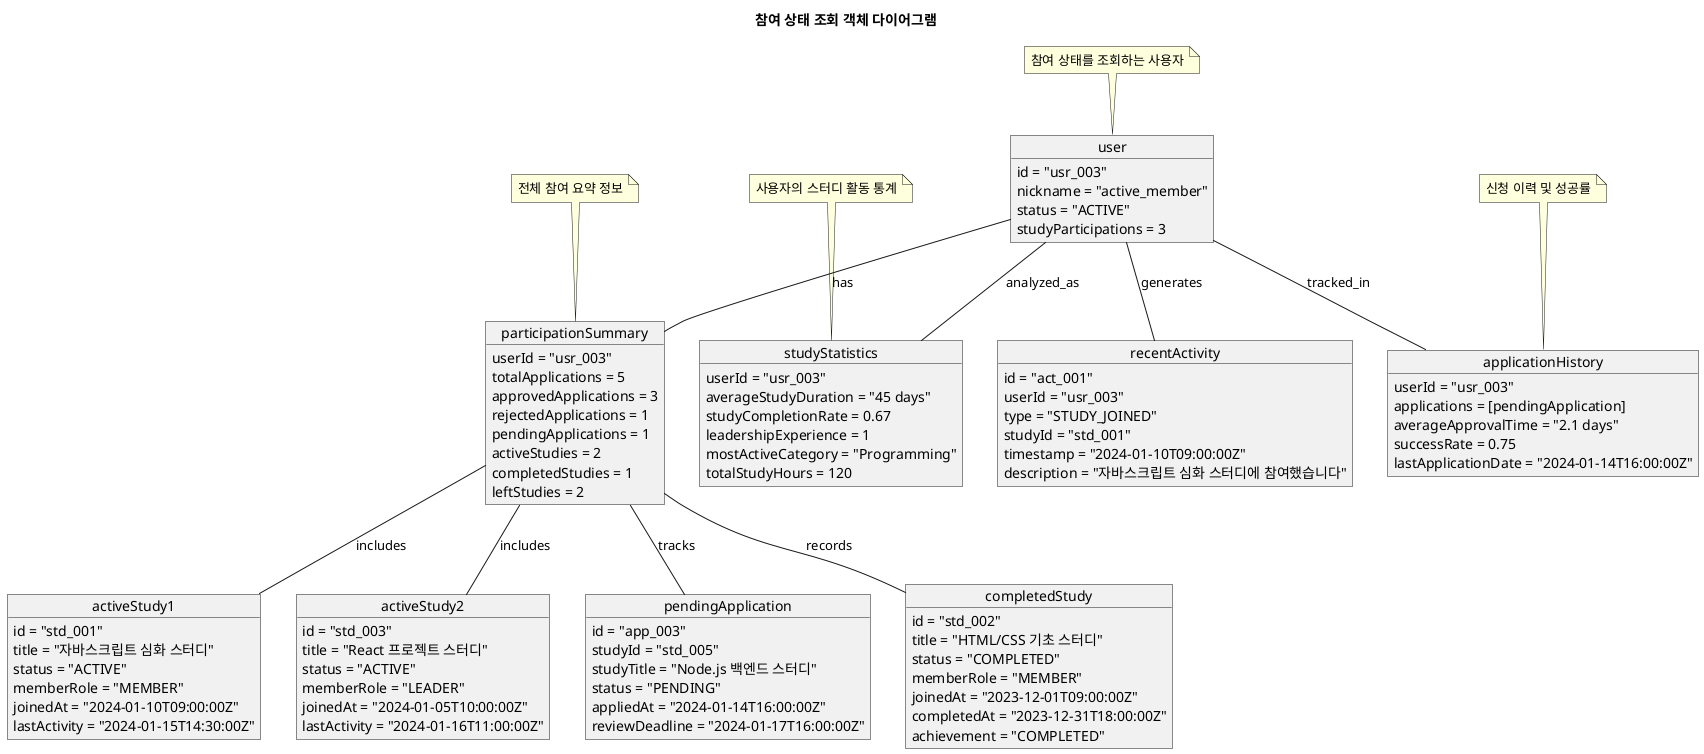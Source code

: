 @startuml
title 참여 상태 조회 객체 다이어그램

object user {
    id = "usr_003"
    nickname = "active_member"
    status = "ACTIVE"
    studyParticipations = 3
}

object participationSummary {
    userId = "usr_003"
    totalApplications = 5
    approvedApplications = 3
    rejectedApplications = 1
    pendingApplications = 1
    activeStudies = 2
    completedStudies = 1
    leftStudies = 2
}

object activeStudy1 {
    id = "std_001"
    title = "자바스크립트 심화 스터디"
    status = "ACTIVE"
    memberRole = "MEMBER"
    joinedAt = "2024-01-10T09:00:00Z"
    lastActivity = "2024-01-15T14:30:00Z"
}

object activeStudy2 {
    id = "std_003"
    title = "React 프로젝트 스터디"
    status = "ACTIVE"
    memberRole = "LEADER"
    joinedAt = "2024-01-05T10:00:00Z"
    lastActivity = "2024-01-16T11:00:00Z"
}

object pendingApplication {
    id = "app_003"
    studyId = "std_005"
    studyTitle = "Node.js 백엔드 스터디"
    status = "PENDING"
    appliedAt = "2024-01-14T16:00:00Z"
    reviewDeadline = "2024-01-17T16:00:00Z"
}

object completedStudy {
    id = "std_002"
    title = "HTML/CSS 기초 스터디"
    status = "COMPLETED"
    memberRole = "MEMBER"
    joinedAt = "2023-12-01T09:00:00Z"
    completedAt = "2023-12-31T18:00:00Z"
    achievement = "COMPLETED"
}

object recentActivity {
    id = "act_001"
    userId = "usr_003"
    type = "STUDY_JOINED"
    studyId = "std_001"
    timestamp = "2024-01-10T09:00:00Z"
    description = "자바스크립트 심화 스터디에 참여했습니다"
}

object studyStatistics {
    userId = "usr_003"
    averageStudyDuration = "45 days"
    studyCompletionRate = 0.67
    leadershipExperience = 1
    mostActiveCategory = "Programming"
    totalStudyHours = 120
}

object applicationHistory {
    userId = "usr_003"
    applications = [pendingApplication]
    averageApprovalTime = "2.1 days"
    successRate = 0.75
    lastApplicationDate = "2024-01-14T16:00:00Z"
}

user -- participationSummary : has
participationSummary -- activeStudy1 : includes
participationSummary -- activeStudy2 : includes
participationSummary -- pendingApplication : tracks
participationSummary -- completedStudy : records
user -- recentActivity : generates
user -- studyStatistics : analyzed_as
user -- applicationHistory : tracked_in

note top of user : 참여 상태를 조회하는 사용자
note top of participationSummary : 전체 참여 요약 정보
note top of studyStatistics : 사용자의 스터디 활동 통계
note top of applicationHistory : 신청 이력 및 성공률

@enduml
